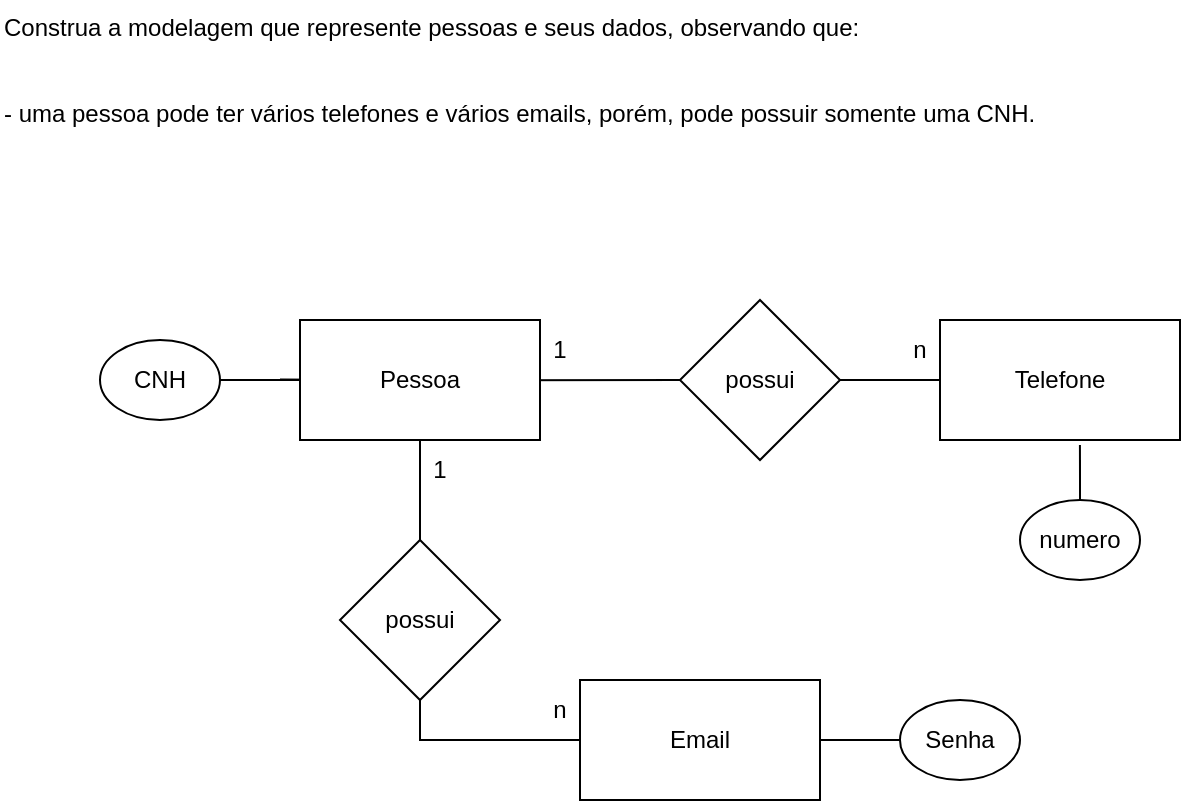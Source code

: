 <mxfile version="21.6.5" type="device">
  <diagram name="Página-1" id="4Pf5H9xjPo3Y850xMbx1">
    <mxGraphModel dx="656" dy="339" grid="1" gridSize="10" guides="1" tooltips="1" connect="1" arrows="1" fold="1" page="1" pageScale="1" pageWidth="827" pageHeight="1169" math="0" shadow="0">
      <root>
        <mxCell id="0" />
        <mxCell id="1" parent="0" />
        <mxCell id="WhtFZg-9zcJMoTRTod-9-1" value="Construa a modelagem que represente pessoas e seus dados, observando que:&#xa;&#xa;&#xa;- uma pessoa pode ter vários telefones e vários emails, porém, pode possuir somente uma CNH." style="text;whiteSpace=wrap;" vertex="1" parent="1">
          <mxGeometry x="20" y="10" width="560" height="80" as="geometry" />
        </mxCell>
        <mxCell id="WhtFZg-9zcJMoTRTod-9-8" style="edgeStyle=orthogonalEdgeStyle;rounded=0;orthogonalLoop=1;jettySize=auto;html=1;endArrow=none;endFill=0;" edge="1" parent="1" source="WhtFZg-9zcJMoTRTod-9-2">
          <mxGeometry relative="1" as="geometry">
            <mxPoint x="230" y="290" as="targetPoint" />
          </mxGeometry>
        </mxCell>
        <mxCell id="WhtFZg-9zcJMoTRTod-9-11" style="edgeStyle=orthogonalEdgeStyle;rounded=0;orthogonalLoop=1;jettySize=auto;html=1;entryX=0;entryY=0.5;entryDx=0;entryDy=0;endArrow=none;endFill=0;" edge="1" parent="1" target="WhtFZg-9zcJMoTRTod-9-12">
          <mxGeometry relative="1" as="geometry">
            <mxPoint x="160" y="199.69" as="sourcePoint" />
            <mxPoint x="360" y="199.69" as="targetPoint" />
          </mxGeometry>
        </mxCell>
        <mxCell id="WhtFZg-9zcJMoTRTod-9-2" value="Pessoa" style="rounded=0;whiteSpace=wrap;html=1;" vertex="1" parent="1">
          <mxGeometry x="170" y="170" width="120" height="60" as="geometry" />
        </mxCell>
        <mxCell id="WhtFZg-9zcJMoTRTod-9-4" style="edgeStyle=orthogonalEdgeStyle;rounded=0;orthogonalLoop=1;jettySize=auto;html=1;entryX=0;entryY=0.5;entryDx=0;entryDy=0;endArrow=none;endFill=0;" edge="1" parent="1" source="WhtFZg-9zcJMoTRTod-9-3" target="WhtFZg-9zcJMoTRTod-9-2">
          <mxGeometry relative="1" as="geometry" />
        </mxCell>
        <mxCell id="WhtFZg-9zcJMoTRTod-9-3" value="CNH" style="ellipse;whiteSpace=wrap;html=1;" vertex="1" parent="1">
          <mxGeometry x="70" y="180" width="60" height="40" as="geometry" />
        </mxCell>
        <mxCell id="WhtFZg-9zcJMoTRTod-9-5" value="Telefone" style="rounded=0;whiteSpace=wrap;html=1;" vertex="1" parent="1">
          <mxGeometry x="490" y="170" width="120" height="60" as="geometry" />
        </mxCell>
        <mxCell id="WhtFZg-9zcJMoTRTod-9-6" value="Email" style="rounded=0;whiteSpace=wrap;html=1;" vertex="1" parent="1">
          <mxGeometry x="310" y="350" width="120" height="60" as="geometry" />
        </mxCell>
        <mxCell id="WhtFZg-9zcJMoTRTod-9-9" value="1" style="text;html=1;strokeColor=none;fillColor=none;align=center;verticalAlign=middle;whiteSpace=wrap;rounded=0;" vertex="1" parent="1">
          <mxGeometry x="290" y="180" width="20" height="10" as="geometry" />
        </mxCell>
        <mxCell id="WhtFZg-9zcJMoTRTod-9-13" style="edgeStyle=orthogonalEdgeStyle;rounded=0;orthogonalLoop=1;jettySize=auto;html=1;entryX=0;entryY=0.5;entryDx=0;entryDy=0;endArrow=none;endFill=0;" edge="1" parent="1" source="WhtFZg-9zcJMoTRTod-9-12" target="WhtFZg-9zcJMoTRTod-9-5">
          <mxGeometry relative="1" as="geometry" />
        </mxCell>
        <mxCell id="WhtFZg-9zcJMoTRTod-9-12" value="possui" style="rhombus;whiteSpace=wrap;html=1;" vertex="1" parent="1">
          <mxGeometry x="360" y="160.0" width="80" height="80" as="geometry" />
        </mxCell>
        <mxCell id="WhtFZg-9zcJMoTRTod-9-14" value="n" style="text;html=1;strokeColor=none;fillColor=none;align=center;verticalAlign=middle;whiteSpace=wrap;rounded=0;" vertex="1" parent="1">
          <mxGeometry x="470" y="180" width="20" height="10" as="geometry" />
        </mxCell>
        <mxCell id="WhtFZg-9zcJMoTRTod-9-16" value="" style="edgeStyle=orthogonalEdgeStyle;rounded=0;orthogonalLoop=1;jettySize=auto;html=1;exitX=0.5;exitY=0;exitDx=0;exitDy=0;endArrow=none;endFill=0;" edge="1" parent="1" source="WhtFZg-9zcJMoTRTod-9-15" target="WhtFZg-9zcJMoTRTod-9-2">
          <mxGeometry relative="1" as="geometry" />
        </mxCell>
        <mxCell id="WhtFZg-9zcJMoTRTod-9-17" style="edgeStyle=orthogonalEdgeStyle;rounded=0;orthogonalLoop=1;jettySize=auto;html=1;entryX=0;entryY=0.5;entryDx=0;entryDy=0;exitX=0.5;exitY=1;exitDx=0;exitDy=0;endArrow=none;endFill=0;" edge="1" parent="1" source="WhtFZg-9zcJMoTRTod-9-15" target="WhtFZg-9zcJMoTRTod-9-6">
          <mxGeometry relative="1" as="geometry">
            <mxPoint x="220" y="360" as="sourcePoint" />
            <mxPoint x="240" y="400" as="targetPoint" />
            <Array as="points">
              <mxPoint x="230" y="380" />
              <mxPoint x="290" y="380" />
            </Array>
          </mxGeometry>
        </mxCell>
        <mxCell id="WhtFZg-9zcJMoTRTod-9-15" value="possui" style="rhombus;whiteSpace=wrap;html=1;" vertex="1" parent="1">
          <mxGeometry x="190" y="280.0" width="80" height="80" as="geometry" />
        </mxCell>
        <mxCell id="WhtFZg-9zcJMoTRTod-9-19" value="1" style="text;html=1;strokeColor=none;fillColor=none;align=center;verticalAlign=middle;whiteSpace=wrap;rounded=0;" vertex="1" parent="1">
          <mxGeometry x="230" y="240" width="20" height="10" as="geometry" />
        </mxCell>
        <mxCell id="WhtFZg-9zcJMoTRTod-9-20" value="n" style="text;html=1;strokeColor=none;fillColor=none;align=center;verticalAlign=middle;whiteSpace=wrap;rounded=0;" vertex="1" parent="1">
          <mxGeometry x="290" y="360" width="20" height="10" as="geometry" />
        </mxCell>
        <mxCell id="WhtFZg-9zcJMoTRTod-9-23" style="edgeStyle=orthogonalEdgeStyle;rounded=0;orthogonalLoop=1;jettySize=auto;html=1;entryX=1;entryY=0.5;entryDx=0;entryDy=0;endArrow=none;endFill=0;" edge="1" parent="1" source="WhtFZg-9zcJMoTRTod-9-22" target="WhtFZg-9zcJMoTRTod-9-6">
          <mxGeometry relative="1" as="geometry" />
        </mxCell>
        <mxCell id="WhtFZg-9zcJMoTRTod-9-22" value="Senha" style="ellipse;whiteSpace=wrap;html=1;" vertex="1" parent="1">
          <mxGeometry x="470" y="360" width="60" height="40" as="geometry" />
        </mxCell>
        <mxCell id="WhtFZg-9zcJMoTRTod-9-25" style="edgeStyle=orthogonalEdgeStyle;rounded=0;orthogonalLoop=1;jettySize=auto;html=1;entryX=0.583;entryY=1.042;entryDx=0;entryDy=0;entryPerimeter=0;endArrow=none;endFill=0;" edge="1" parent="1" source="WhtFZg-9zcJMoTRTod-9-24" target="WhtFZg-9zcJMoTRTod-9-5">
          <mxGeometry relative="1" as="geometry" />
        </mxCell>
        <mxCell id="WhtFZg-9zcJMoTRTod-9-24" value="numero" style="ellipse;whiteSpace=wrap;html=1;" vertex="1" parent="1">
          <mxGeometry x="530" y="260" width="60" height="40" as="geometry" />
        </mxCell>
      </root>
    </mxGraphModel>
  </diagram>
</mxfile>
